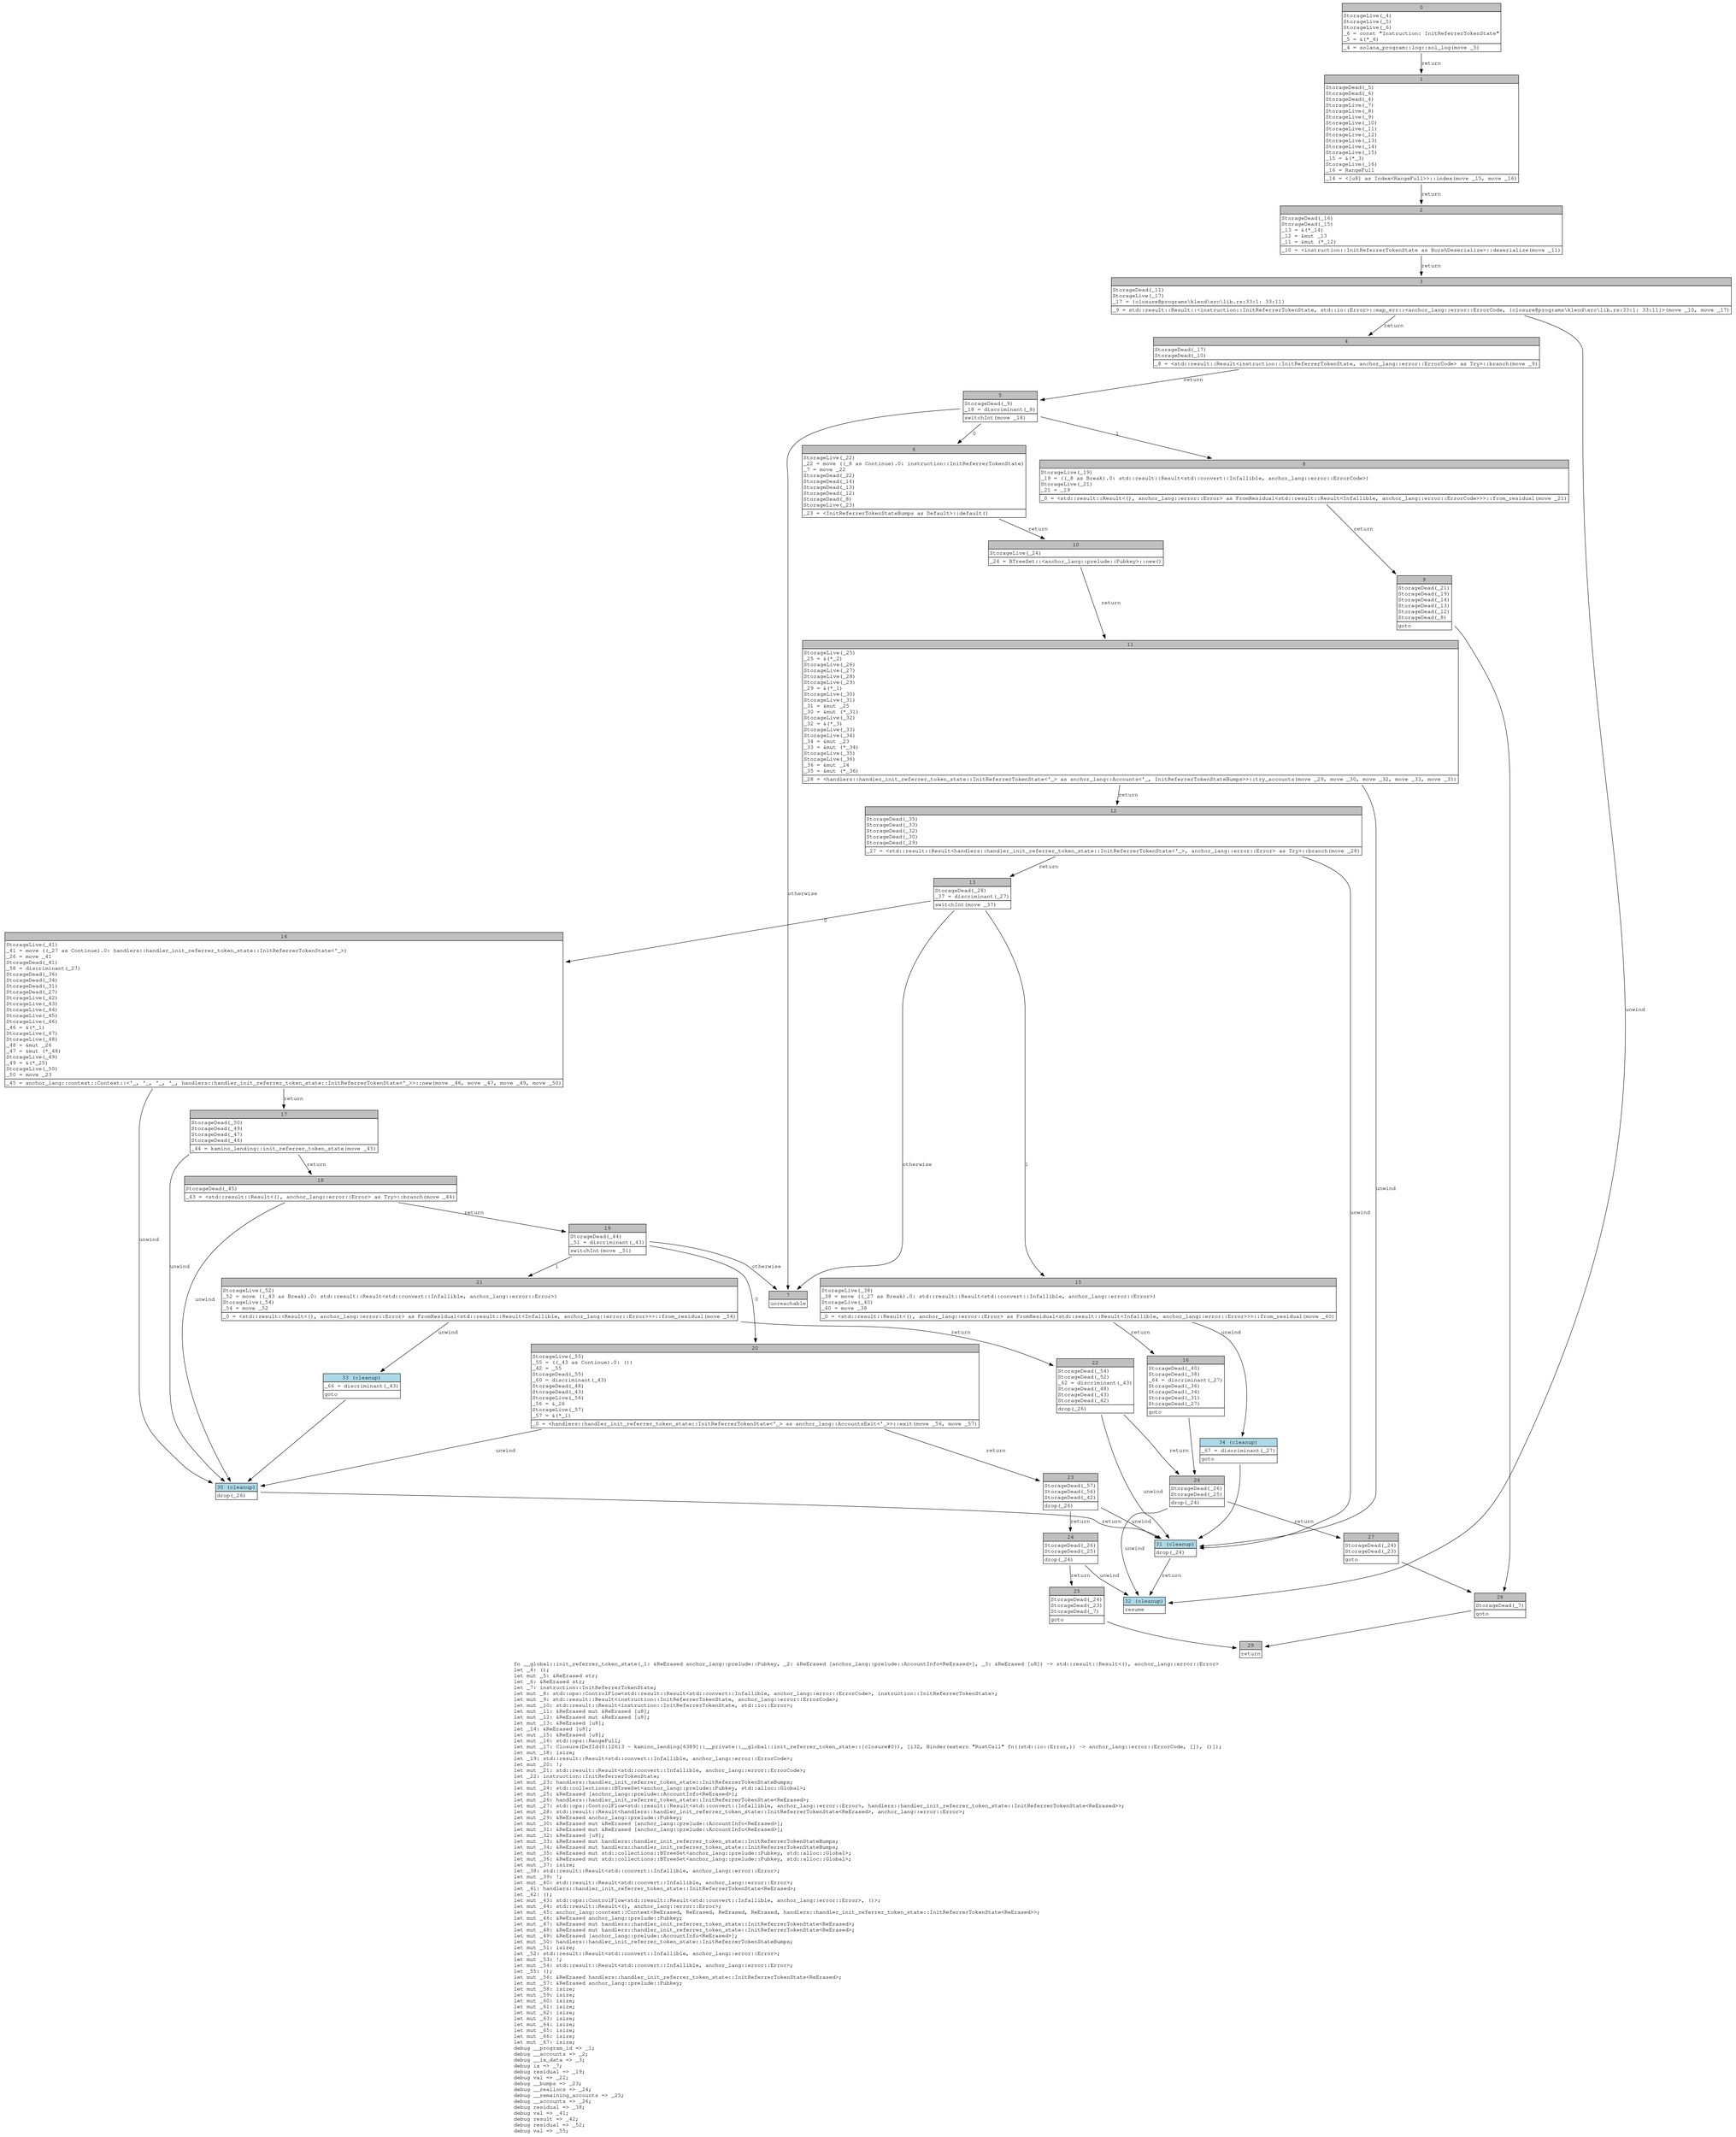digraph Mir_0_12611 {
    graph [fontname="Courier, monospace"];
    node [fontname="Courier, monospace"];
    edge [fontname="Courier, monospace"];
    label=<fn __global::init_referrer_token_state(_1: &amp;ReErased anchor_lang::prelude::Pubkey, _2: &amp;ReErased [anchor_lang::prelude::AccountInfo&lt;ReErased&gt;], _3: &amp;ReErased [u8]) -&gt; std::result::Result&lt;(), anchor_lang::error::Error&gt;<br align="left"/>let _4: ();<br align="left"/>let mut _5: &amp;ReErased str;<br align="left"/>let _6: &amp;ReErased str;<br align="left"/>let _7: instruction::InitReferrerTokenState;<br align="left"/>let mut _8: std::ops::ControlFlow&lt;std::result::Result&lt;std::convert::Infallible, anchor_lang::error::ErrorCode&gt;, instruction::InitReferrerTokenState&gt;;<br align="left"/>let mut _9: std::result::Result&lt;instruction::InitReferrerTokenState, anchor_lang::error::ErrorCode&gt;;<br align="left"/>let mut _10: std::result::Result&lt;instruction::InitReferrerTokenState, std::io::Error&gt;;<br align="left"/>let mut _11: &amp;ReErased mut &amp;ReErased [u8];<br align="left"/>let mut _12: &amp;ReErased mut &amp;ReErased [u8];<br align="left"/>let mut _13: &amp;ReErased [u8];<br align="left"/>let _14: &amp;ReErased [u8];<br align="left"/>let mut _15: &amp;ReErased [u8];<br align="left"/>let mut _16: std::ops::RangeFull;<br align="left"/>let mut _17: Closure(DefId(0:12613 ~ kamino_lending[6389]::__private::__global::init_referrer_token_state::{closure#0}), [i32, Binder(extern &quot;RustCall&quot; fn((std::io::Error,)) -&gt; anchor_lang::error::ErrorCode, []), ()]);<br align="left"/>let mut _18: isize;<br align="left"/>let _19: std::result::Result&lt;std::convert::Infallible, anchor_lang::error::ErrorCode&gt;;<br align="left"/>let mut _20: !;<br align="left"/>let mut _21: std::result::Result&lt;std::convert::Infallible, anchor_lang::error::ErrorCode&gt;;<br align="left"/>let _22: instruction::InitReferrerTokenState;<br align="left"/>let mut _23: handlers::handler_init_referrer_token_state::InitReferrerTokenStateBumps;<br align="left"/>let mut _24: std::collections::BTreeSet&lt;anchor_lang::prelude::Pubkey, std::alloc::Global&gt;;<br align="left"/>let mut _25: &amp;ReErased [anchor_lang::prelude::AccountInfo&lt;ReErased&gt;];<br align="left"/>let mut _26: handlers::handler_init_referrer_token_state::InitReferrerTokenState&lt;ReErased&gt;;<br align="left"/>let mut _27: std::ops::ControlFlow&lt;std::result::Result&lt;std::convert::Infallible, anchor_lang::error::Error&gt;, handlers::handler_init_referrer_token_state::InitReferrerTokenState&lt;ReErased&gt;&gt;;<br align="left"/>let mut _28: std::result::Result&lt;handlers::handler_init_referrer_token_state::InitReferrerTokenState&lt;ReErased&gt;, anchor_lang::error::Error&gt;;<br align="left"/>let mut _29: &amp;ReErased anchor_lang::prelude::Pubkey;<br align="left"/>let mut _30: &amp;ReErased mut &amp;ReErased [anchor_lang::prelude::AccountInfo&lt;ReErased&gt;];<br align="left"/>let mut _31: &amp;ReErased mut &amp;ReErased [anchor_lang::prelude::AccountInfo&lt;ReErased&gt;];<br align="left"/>let mut _32: &amp;ReErased [u8];<br align="left"/>let mut _33: &amp;ReErased mut handlers::handler_init_referrer_token_state::InitReferrerTokenStateBumps;<br align="left"/>let mut _34: &amp;ReErased mut handlers::handler_init_referrer_token_state::InitReferrerTokenStateBumps;<br align="left"/>let mut _35: &amp;ReErased mut std::collections::BTreeSet&lt;anchor_lang::prelude::Pubkey, std::alloc::Global&gt;;<br align="left"/>let mut _36: &amp;ReErased mut std::collections::BTreeSet&lt;anchor_lang::prelude::Pubkey, std::alloc::Global&gt;;<br align="left"/>let mut _37: isize;<br align="left"/>let _38: std::result::Result&lt;std::convert::Infallible, anchor_lang::error::Error&gt;;<br align="left"/>let mut _39: !;<br align="left"/>let mut _40: std::result::Result&lt;std::convert::Infallible, anchor_lang::error::Error&gt;;<br align="left"/>let _41: handlers::handler_init_referrer_token_state::InitReferrerTokenState&lt;ReErased&gt;;<br align="left"/>let _42: ();<br align="left"/>let mut _43: std::ops::ControlFlow&lt;std::result::Result&lt;std::convert::Infallible, anchor_lang::error::Error&gt;, ()&gt;;<br align="left"/>let mut _44: std::result::Result&lt;(), anchor_lang::error::Error&gt;;<br align="left"/>let mut _45: anchor_lang::context::Context&lt;ReErased, ReErased, ReErased, ReErased, handlers::handler_init_referrer_token_state::InitReferrerTokenState&lt;ReErased&gt;&gt;;<br align="left"/>let mut _46: &amp;ReErased anchor_lang::prelude::Pubkey;<br align="left"/>let mut _47: &amp;ReErased mut handlers::handler_init_referrer_token_state::InitReferrerTokenState&lt;ReErased&gt;;<br align="left"/>let mut _48: &amp;ReErased mut handlers::handler_init_referrer_token_state::InitReferrerTokenState&lt;ReErased&gt;;<br align="left"/>let mut _49: &amp;ReErased [anchor_lang::prelude::AccountInfo&lt;ReErased&gt;];<br align="left"/>let mut _50: handlers::handler_init_referrer_token_state::InitReferrerTokenStateBumps;<br align="left"/>let mut _51: isize;<br align="left"/>let _52: std::result::Result&lt;std::convert::Infallible, anchor_lang::error::Error&gt;;<br align="left"/>let mut _53: !;<br align="left"/>let mut _54: std::result::Result&lt;std::convert::Infallible, anchor_lang::error::Error&gt;;<br align="left"/>let _55: ();<br align="left"/>let mut _56: &amp;ReErased handlers::handler_init_referrer_token_state::InitReferrerTokenState&lt;ReErased&gt;;<br align="left"/>let mut _57: &amp;ReErased anchor_lang::prelude::Pubkey;<br align="left"/>let mut _58: isize;<br align="left"/>let mut _59: isize;<br align="left"/>let mut _60: isize;<br align="left"/>let mut _61: isize;<br align="left"/>let mut _62: isize;<br align="left"/>let mut _63: isize;<br align="left"/>let mut _64: isize;<br align="left"/>let mut _65: isize;<br align="left"/>let mut _66: isize;<br align="left"/>let mut _67: isize;<br align="left"/>debug __program_id =&gt; _1;<br align="left"/>debug __accounts =&gt; _2;<br align="left"/>debug __ix_data =&gt; _3;<br align="left"/>debug ix =&gt; _7;<br align="left"/>debug residual =&gt; _19;<br align="left"/>debug val =&gt; _22;<br align="left"/>debug __bumps =&gt; _23;<br align="left"/>debug __reallocs =&gt; _24;<br align="left"/>debug __remaining_accounts =&gt; _25;<br align="left"/>debug __accounts =&gt; _26;<br align="left"/>debug residual =&gt; _38;<br align="left"/>debug val =&gt; _41;<br align="left"/>debug result =&gt; _42;<br align="left"/>debug residual =&gt; _52;<br align="left"/>debug val =&gt; _55;<br align="left"/>>;
    bb0__0_12611 [shape="none", label=<<table border="0" cellborder="1" cellspacing="0"><tr><td bgcolor="gray" align="center" colspan="1">0</td></tr><tr><td align="left" balign="left">StorageLive(_4)<br/>StorageLive(_5)<br/>StorageLive(_6)<br/>_6 = const &quot;Instruction: InitReferrerTokenState&quot;<br/>_5 = &amp;(*_6)<br/></td></tr><tr><td align="left">_4 = solana_program::log::sol_log(move _5)</td></tr></table>>];
    bb1__0_12611 [shape="none", label=<<table border="0" cellborder="1" cellspacing="0"><tr><td bgcolor="gray" align="center" colspan="1">1</td></tr><tr><td align="left" balign="left">StorageDead(_5)<br/>StorageDead(_6)<br/>StorageDead(_4)<br/>StorageLive(_7)<br/>StorageLive(_8)<br/>StorageLive(_9)<br/>StorageLive(_10)<br/>StorageLive(_11)<br/>StorageLive(_12)<br/>StorageLive(_13)<br/>StorageLive(_14)<br/>StorageLive(_15)<br/>_15 = &amp;(*_3)<br/>StorageLive(_16)<br/>_16 = RangeFull<br/></td></tr><tr><td align="left">_14 = &lt;[u8] as Index&lt;RangeFull&gt;&gt;::index(move _15, move _16)</td></tr></table>>];
    bb2__0_12611 [shape="none", label=<<table border="0" cellborder="1" cellspacing="0"><tr><td bgcolor="gray" align="center" colspan="1">2</td></tr><tr><td align="left" balign="left">StorageDead(_16)<br/>StorageDead(_15)<br/>_13 = &amp;(*_14)<br/>_12 = &amp;mut _13<br/>_11 = &amp;mut (*_12)<br/></td></tr><tr><td align="left">_10 = &lt;instruction::InitReferrerTokenState as BorshDeserialize&gt;::deserialize(move _11)</td></tr></table>>];
    bb3__0_12611 [shape="none", label=<<table border="0" cellborder="1" cellspacing="0"><tr><td bgcolor="gray" align="center" colspan="1">3</td></tr><tr><td align="left" balign="left">StorageDead(_11)<br/>StorageLive(_17)<br/>_17 = {closure@programs\klend\src\lib.rs:33:1: 33:11}<br/></td></tr><tr><td align="left">_9 = std::result::Result::&lt;instruction::InitReferrerTokenState, std::io::Error&gt;::map_err::&lt;anchor_lang::error::ErrorCode, {closure@programs\klend\src\lib.rs:33:1: 33:11}&gt;(move _10, move _17)</td></tr></table>>];
    bb4__0_12611 [shape="none", label=<<table border="0" cellborder="1" cellspacing="0"><tr><td bgcolor="gray" align="center" colspan="1">4</td></tr><tr><td align="left" balign="left">StorageDead(_17)<br/>StorageDead(_10)<br/></td></tr><tr><td align="left">_8 = &lt;std::result::Result&lt;instruction::InitReferrerTokenState, anchor_lang::error::ErrorCode&gt; as Try&gt;::branch(move _9)</td></tr></table>>];
    bb5__0_12611 [shape="none", label=<<table border="0" cellborder="1" cellspacing="0"><tr><td bgcolor="gray" align="center" colspan="1">5</td></tr><tr><td align="left" balign="left">StorageDead(_9)<br/>_18 = discriminant(_8)<br/></td></tr><tr><td align="left">switchInt(move _18)</td></tr></table>>];
    bb6__0_12611 [shape="none", label=<<table border="0" cellborder="1" cellspacing="0"><tr><td bgcolor="gray" align="center" colspan="1">6</td></tr><tr><td align="left" balign="left">StorageLive(_22)<br/>_22 = move ((_8 as Continue).0: instruction::InitReferrerTokenState)<br/>_7 = move _22<br/>StorageDead(_22)<br/>StorageDead(_14)<br/>StorageDead(_13)<br/>StorageDead(_12)<br/>StorageDead(_8)<br/>StorageLive(_23)<br/></td></tr><tr><td align="left">_23 = &lt;InitReferrerTokenStateBumps as Default&gt;::default()</td></tr></table>>];
    bb7__0_12611 [shape="none", label=<<table border="0" cellborder="1" cellspacing="0"><tr><td bgcolor="gray" align="center" colspan="1">7</td></tr><tr><td align="left">unreachable</td></tr></table>>];
    bb8__0_12611 [shape="none", label=<<table border="0" cellborder="1" cellspacing="0"><tr><td bgcolor="gray" align="center" colspan="1">8</td></tr><tr><td align="left" balign="left">StorageLive(_19)<br/>_19 = ((_8 as Break).0: std::result::Result&lt;std::convert::Infallible, anchor_lang::error::ErrorCode&gt;)<br/>StorageLive(_21)<br/>_21 = _19<br/></td></tr><tr><td align="left">_0 = &lt;std::result::Result&lt;(), anchor_lang::error::Error&gt; as FromResidual&lt;std::result::Result&lt;Infallible, anchor_lang::error::ErrorCode&gt;&gt;&gt;::from_residual(move _21)</td></tr></table>>];
    bb9__0_12611 [shape="none", label=<<table border="0" cellborder="1" cellspacing="0"><tr><td bgcolor="gray" align="center" colspan="1">9</td></tr><tr><td align="left" balign="left">StorageDead(_21)<br/>StorageDead(_19)<br/>StorageDead(_14)<br/>StorageDead(_13)<br/>StorageDead(_12)<br/>StorageDead(_8)<br/></td></tr><tr><td align="left">goto</td></tr></table>>];
    bb10__0_12611 [shape="none", label=<<table border="0" cellborder="1" cellspacing="0"><tr><td bgcolor="gray" align="center" colspan="1">10</td></tr><tr><td align="left" balign="left">StorageLive(_24)<br/></td></tr><tr><td align="left">_24 = BTreeSet::&lt;anchor_lang::prelude::Pubkey&gt;::new()</td></tr></table>>];
    bb11__0_12611 [shape="none", label=<<table border="0" cellborder="1" cellspacing="0"><tr><td bgcolor="gray" align="center" colspan="1">11</td></tr><tr><td align="left" balign="left">StorageLive(_25)<br/>_25 = &amp;(*_2)<br/>StorageLive(_26)<br/>StorageLive(_27)<br/>StorageLive(_28)<br/>StorageLive(_29)<br/>_29 = &amp;(*_1)<br/>StorageLive(_30)<br/>StorageLive(_31)<br/>_31 = &amp;mut _25<br/>_30 = &amp;mut (*_31)<br/>StorageLive(_32)<br/>_32 = &amp;(*_3)<br/>StorageLive(_33)<br/>StorageLive(_34)<br/>_34 = &amp;mut _23<br/>_33 = &amp;mut (*_34)<br/>StorageLive(_35)<br/>StorageLive(_36)<br/>_36 = &amp;mut _24<br/>_35 = &amp;mut (*_36)<br/></td></tr><tr><td align="left">_28 = &lt;handlers::handler_init_referrer_token_state::InitReferrerTokenState&lt;'_&gt; as anchor_lang::Accounts&lt;'_, InitReferrerTokenStateBumps&gt;&gt;::try_accounts(move _29, move _30, move _32, move _33, move _35)</td></tr></table>>];
    bb12__0_12611 [shape="none", label=<<table border="0" cellborder="1" cellspacing="0"><tr><td bgcolor="gray" align="center" colspan="1">12</td></tr><tr><td align="left" balign="left">StorageDead(_35)<br/>StorageDead(_33)<br/>StorageDead(_32)<br/>StorageDead(_30)<br/>StorageDead(_29)<br/></td></tr><tr><td align="left">_27 = &lt;std::result::Result&lt;handlers::handler_init_referrer_token_state::InitReferrerTokenState&lt;'_&gt;, anchor_lang::error::Error&gt; as Try&gt;::branch(move _28)</td></tr></table>>];
    bb13__0_12611 [shape="none", label=<<table border="0" cellborder="1" cellspacing="0"><tr><td bgcolor="gray" align="center" colspan="1">13</td></tr><tr><td align="left" balign="left">StorageDead(_28)<br/>_37 = discriminant(_27)<br/></td></tr><tr><td align="left">switchInt(move _37)</td></tr></table>>];
    bb14__0_12611 [shape="none", label=<<table border="0" cellborder="1" cellspacing="0"><tr><td bgcolor="gray" align="center" colspan="1">14</td></tr><tr><td align="left" balign="left">StorageLive(_41)<br/>_41 = move ((_27 as Continue).0: handlers::handler_init_referrer_token_state::InitReferrerTokenState&lt;'_&gt;)<br/>_26 = move _41<br/>StorageDead(_41)<br/>_58 = discriminant(_27)<br/>StorageDead(_36)<br/>StorageDead(_34)<br/>StorageDead(_31)<br/>StorageDead(_27)<br/>StorageLive(_42)<br/>StorageLive(_43)<br/>StorageLive(_44)<br/>StorageLive(_45)<br/>StorageLive(_46)<br/>_46 = &amp;(*_1)<br/>StorageLive(_47)<br/>StorageLive(_48)<br/>_48 = &amp;mut _26<br/>_47 = &amp;mut (*_48)<br/>StorageLive(_49)<br/>_49 = &amp;(*_25)<br/>StorageLive(_50)<br/>_50 = move _23<br/></td></tr><tr><td align="left">_45 = anchor_lang::context::Context::&lt;'_, '_, '_, '_, handlers::handler_init_referrer_token_state::InitReferrerTokenState&lt;'_&gt;&gt;::new(move _46, move _47, move _49, move _50)</td></tr></table>>];
    bb15__0_12611 [shape="none", label=<<table border="0" cellborder="1" cellspacing="0"><tr><td bgcolor="gray" align="center" colspan="1">15</td></tr><tr><td align="left" balign="left">StorageLive(_38)<br/>_38 = move ((_27 as Break).0: std::result::Result&lt;std::convert::Infallible, anchor_lang::error::Error&gt;)<br/>StorageLive(_40)<br/>_40 = move _38<br/></td></tr><tr><td align="left">_0 = &lt;std::result::Result&lt;(), anchor_lang::error::Error&gt; as FromResidual&lt;std::result::Result&lt;Infallible, anchor_lang::error::Error&gt;&gt;&gt;::from_residual(move _40)</td></tr></table>>];
    bb16__0_12611 [shape="none", label=<<table border="0" cellborder="1" cellspacing="0"><tr><td bgcolor="gray" align="center" colspan="1">16</td></tr><tr><td align="left" balign="left">StorageDead(_40)<br/>StorageDead(_38)<br/>_64 = discriminant(_27)<br/>StorageDead(_36)<br/>StorageDead(_34)<br/>StorageDead(_31)<br/>StorageDead(_27)<br/></td></tr><tr><td align="left">goto</td></tr></table>>];
    bb17__0_12611 [shape="none", label=<<table border="0" cellborder="1" cellspacing="0"><tr><td bgcolor="gray" align="center" colspan="1">17</td></tr><tr><td align="left" balign="left">StorageDead(_50)<br/>StorageDead(_49)<br/>StorageDead(_47)<br/>StorageDead(_46)<br/></td></tr><tr><td align="left">_44 = kamino_lending::init_referrer_token_state(move _45)</td></tr></table>>];
    bb18__0_12611 [shape="none", label=<<table border="0" cellborder="1" cellspacing="0"><tr><td bgcolor="gray" align="center" colspan="1">18</td></tr><tr><td align="left" balign="left">StorageDead(_45)<br/></td></tr><tr><td align="left">_43 = &lt;std::result::Result&lt;(), anchor_lang::error::Error&gt; as Try&gt;::branch(move _44)</td></tr></table>>];
    bb19__0_12611 [shape="none", label=<<table border="0" cellborder="1" cellspacing="0"><tr><td bgcolor="gray" align="center" colspan="1">19</td></tr><tr><td align="left" balign="left">StorageDead(_44)<br/>_51 = discriminant(_43)<br/></td></tr><tr><td align="left">switchInt(move _51)</td></tr></table>>];
    bb20__0_12611 [shape="none", label=<<table border="0" cellborder="1" cellspacing="0"><tr><td bgcolor="gray" align="center" colspan="1">20</td></tr><tr><td align="left" balign="left">StorageLive(_55)<br/>_55 = ((_43 as Continue).0: ())<br/>_42 = _55<br/>StorageDead(_55)<br/>_60 = discriminant(_43)<br/>StorageDead(_48)<br/>StorageDead(_43)<br/>StorageLive(_56)<br/>_56 = &amp;_26<br/>StorageLive(_57)<br/>_57 = &amp;(*_1)<br/></td></tr><tr><td align="left">_0 = &lt;handlers::handler_init_referrer_token_state::InitReferrerTokenState&lt;'_&gt; as anchor_lang::AccountsExit&lt;'_&gt;&gt;::exit(move _56, move _57)</td></tr></table>>];
    bb21__0_12611 [shape="none", label=<<table border="0" cellborder="1" cellspacing="0"><tr><td bgcolor="gray" align="center" colspan="1">21</td></tr><tr><td align="left" balign="left">StorageLive(_52)<br/>_52 = move ((_43 as Break).0: std::result::Result&lt;std::convert::Infallible, anchor_lang::error::Error&gt;)<br/>StorageLive(_54)<br/>_54 = move _52<br/></td></tr><tr><td align="left">_0 = &lt;std::result::Result&lt;(), anchor_lang::error::Error&gt; as FromResidual&lt;std::result::Result&lt;Infallible, anchor_lang::error::Error&gt;&gt;&gt;::from_residual(move _54)</td></tr></table>>];
    bb22__0_12611 [shape="none", label=<<table border="0" cellborder="1" cellspacing="0"><tr><td bgcolor="gray" align="center" colspan="1">22</td></tr><tr><td align="left" balign="left">StorageDead(_54)<br/>StorageDead(_52)<br/>_62 = discriminant(_43)<br/>StorageDead(_48)<br/>StorageDead(_43)<br/>StorageDead(_42)<br/></td></tr><tr><td align="left">drop(_26)</td></tr></table>>];
    bb23__0_12611 [shape="none", label=<<table border="0" cellborder="1" cellspacing="0"><tr><td bgcolor="gray" align="center" colspan="1">23</td></tr><tr><td align="left" balign="left">StorageDead(_57)<br/>StorageDead(_56)<br/>StorageDead(_42)<br/></td></tr><tr><td align="left">drop(_26)</td></tr></table>>];
    bb24__0_12611 [shape="none", label=<<table border="0" cellborder="1" cellspacing="0"><tr><td bgcolor="gray" align="center" colspan="1">24</td></tr><tr><td align="left" balign="left">StorageDead(_26)<br/>StorageDead(_25)<br/></td></tr><tr><td align="left">drop(_24)</td></tr></table>>];
    bb25__0_12611 [shape="none", label=<<table border="0" cellborder="1" cellspacing="0"><tr><td bgcolor="gray" align="center" colspan="1">25</td></tr><tr><td align="left" balign="left">StorageDead(_24)<br/>StorageDead(_23)<br/>StorageDead(_7)<br/></td></tr><tr><td align="left">goto</td></tr></table>>];
    bb26__0_12611 [shape="none", label=<<table border="0" cellborder="1" cellspacing="0"><tr><td bgcolor="gray" align="center" colspan="1">26</td></tr><tr><td align="left" balign="left">StorageDead(_26)<br/>StorageDead(_25)<br/></td></tr><tr><td align="left">drop(_24)</td></tr></table>>];
    bb27__0_12611 [shape="none", label=<<table border="0" cellborder="1" cellspacing="0"><tr><td bgcolor="gray" align="center" colspan="1">27</td></tr><tr><td align="left" balign="left">StorageDead(_24)<br/>StorageDead(_23)<br/></td></tr><tr><td align="left">goto</td></tr></table>>];
    bb28__0_12611 [shape="none", label=<<table border="0" cellborder="1" cellspacing="0"><tr><td bgcolor="gray" align="center" colspan="1">28</td></tr><tr><td align="left" balign="left">StorageDead(_7)<br/></td></tr><tr><td align="left">goto</td></tr></table>>];
    bb29__0_12611 [shape="none", label=<<table border="0" cellborder="1" cellspacing="0"><tr><td bgcolor="gray" align="center" colspan="1">29</td></tr><tr><td align="left">return</td></tr></table>>];
    bb30__0_12611 [shape="none", label=<<table border="0" cellborder="1" cellspacing="0"><tr><td bgcolor="lightblue" align="center" colspan="1">30 (cleanup)</td></tr><tr><td align="left">drop(_26)</td></tr></table>>];
    bb31__0_12611 [shape="none", label=<<table border="0" cellborder="1" cellspacing="0"><tr><td bgcolor="lightblue" align="center" colspan="1">31 (cleanup)</td></tr><tr><td align="left">drop(_24)</td></tr></table>>];
    bb32__0_12611 [shape="none", label=<<table border="0" cellborder="1" cellspacing="0"><tr><td bgcolor="lightblue" align="center" colspan="1">32 (cleanup)</td></tr><tr><td align="left">resume</td></tr></table>>];
    bb33__0_12611 [shape="none", label=<<table border="0" cellborder="1" cellspacing="0"><tr><td bgcolor="lightblue" align="center" colspan="1">33 (cleanup)</td></tr><tr><td align="left" balign="left">_66 = discriminant(_43)<br/></td></tr><tr><td align="left">goto</td></tr></table>>];
    bb34__0_12611 [shape="none", label=<<table border="0" cellborder="1" cellspacing="0"><tr><td bgcolor="lightblue" align="center" colspan="1">34 (cleanup)</td></tr><tr><td align="left" balign="left">_67 = discriminant(_27)<br/></td></tr><tr><td align="left">goto</td></tr></table>>];
    bb0__0_12611 -> bb1__0_12611 [label="return"];
    bb1__0_12611 -> bb2__0_12611 [label="return"];
    bb2__0_12611 -> bb3__0_12611 [label="return"];
    bb3__0_12611 -> bb4__0_12611 [label="return"];
    bb3__0_12611 -> bb32__0_12611 [label="unwind"];
    bb4__0_12611 -> bb5__0_12611 [label="return"];
    bb5__0_12611 -> bb6__0_12611 [label="0"];
    bb5__0_12611 -> bb8__0_12611 [label="1"];
    bb5__0_12611 -> bb7__0_12611 [label="otherwise"];
    bb6__0_12611 -> bb10__0_12611 [label="return"];
    bb8__0_12611 -> bb9__0_12611 [label="return"];
    bb9__0_12611 -> bb28__0_12611 [label=""];
    bb10__0_12611 -> bb11__0_12611 [label="return"];
    bb11__0_12611 -> bb12__0_12611 [label="return"];
    bb11__0_12611 -> bb31__0_12611 [label="unwind"];
    bb12__0_12611 -> bb13__0_12611 [label="return"];
    bb12__0_12611 -> bb31__0_12611 [label="unwind"];
    bb13__0_12611 -> bb14__0_12611 [label="0"];
    bb13__0_12611 -> bb15__0_12611 [label="1"];
    bb13__0_12611 -> bb7__0_12611 [label="otherwise"];
    bb14__0_12611 -> bb17__0_12611 [label="return"];
    bb14__0_12611 -> bb30__0_12611 [label="unwind"];
    bb15__0_12611 -> bb16__0_12611 [label="return"];
    bb15__0_12611 -> bb34__0_12611 [label="unwind"];
    bb16__0_12611 -> bb26__0_12611 [label=""];
    bb17__0_12611 -> bb18__0_12611 [label="return"];
    bb17__0_12611 -> bb30__0_12611 [label="unwind"];
    bb18__0_12611 -> bb19__0_12611 [label="return"];
    bb18__0_12611 -> bb30__0_12611 [label="unwind"];
    bb19__0_12611 -> bb20__0_12611 [label="0"];
    bb19__0_12611 -> bb21__0_12611 [label="1"];
    bb19__0_12611 -> bb7__0_12611 [label="otherwise"];
    bb20__0_12611 -> bb23__0_12611 [label="return"];
    bb20__0_12611 -> bb30__0_12611 [label="unwind"];
    bb21__0_12611 -> bb22__0_12611 [label="return"];
    bb21__0_12611 -> bb33__0_12611 [label="unwind"];
    bb22__0_12611 -> bb26__0_12611 [label="return"];
    bb22__0_12611 -> bb31__0_12611 [label="unwind"];
    bb23__0_12611 -> bb24__0_12611 [label="return"];
    bb23__0_12611 -> bb31__0_12611 [label="unwind"];
    bb24__0_12611 -> bb25__0_12611 [label="return"];
    bb24__0_12611 -> bb32__0_12611 [label="unwind"];
    bb25__0_12611 -> bb29__0_12611 [label=""];
    bb26__0_12611 -> bb27__0_12611 [label="return"];
    bb26__0_12611 -> bb32__0_12611 [label="unwind"];
    bb27__0_12611 -> bb28__0_12611 [label=""];
    bb28__0_12611 -> bb29__0_12611 [label=""];
    bb30__0_12611 -> bb31__0_12611 [label="return"];
    bb31__0_12611 -> bb32__0_12611 [label="return"];
    bb33__0_12611 -> bb30__0_12611 [label=""];
    bb34__0_12611 -> bb31__0_12611 [label=""];
}

